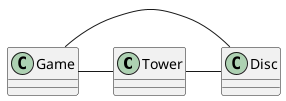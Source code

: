 @startuml

class Tower
class Disc
class Game

Game - Tower
Tower - Disc
Game - Disc

@enduml

https://planttext.com/